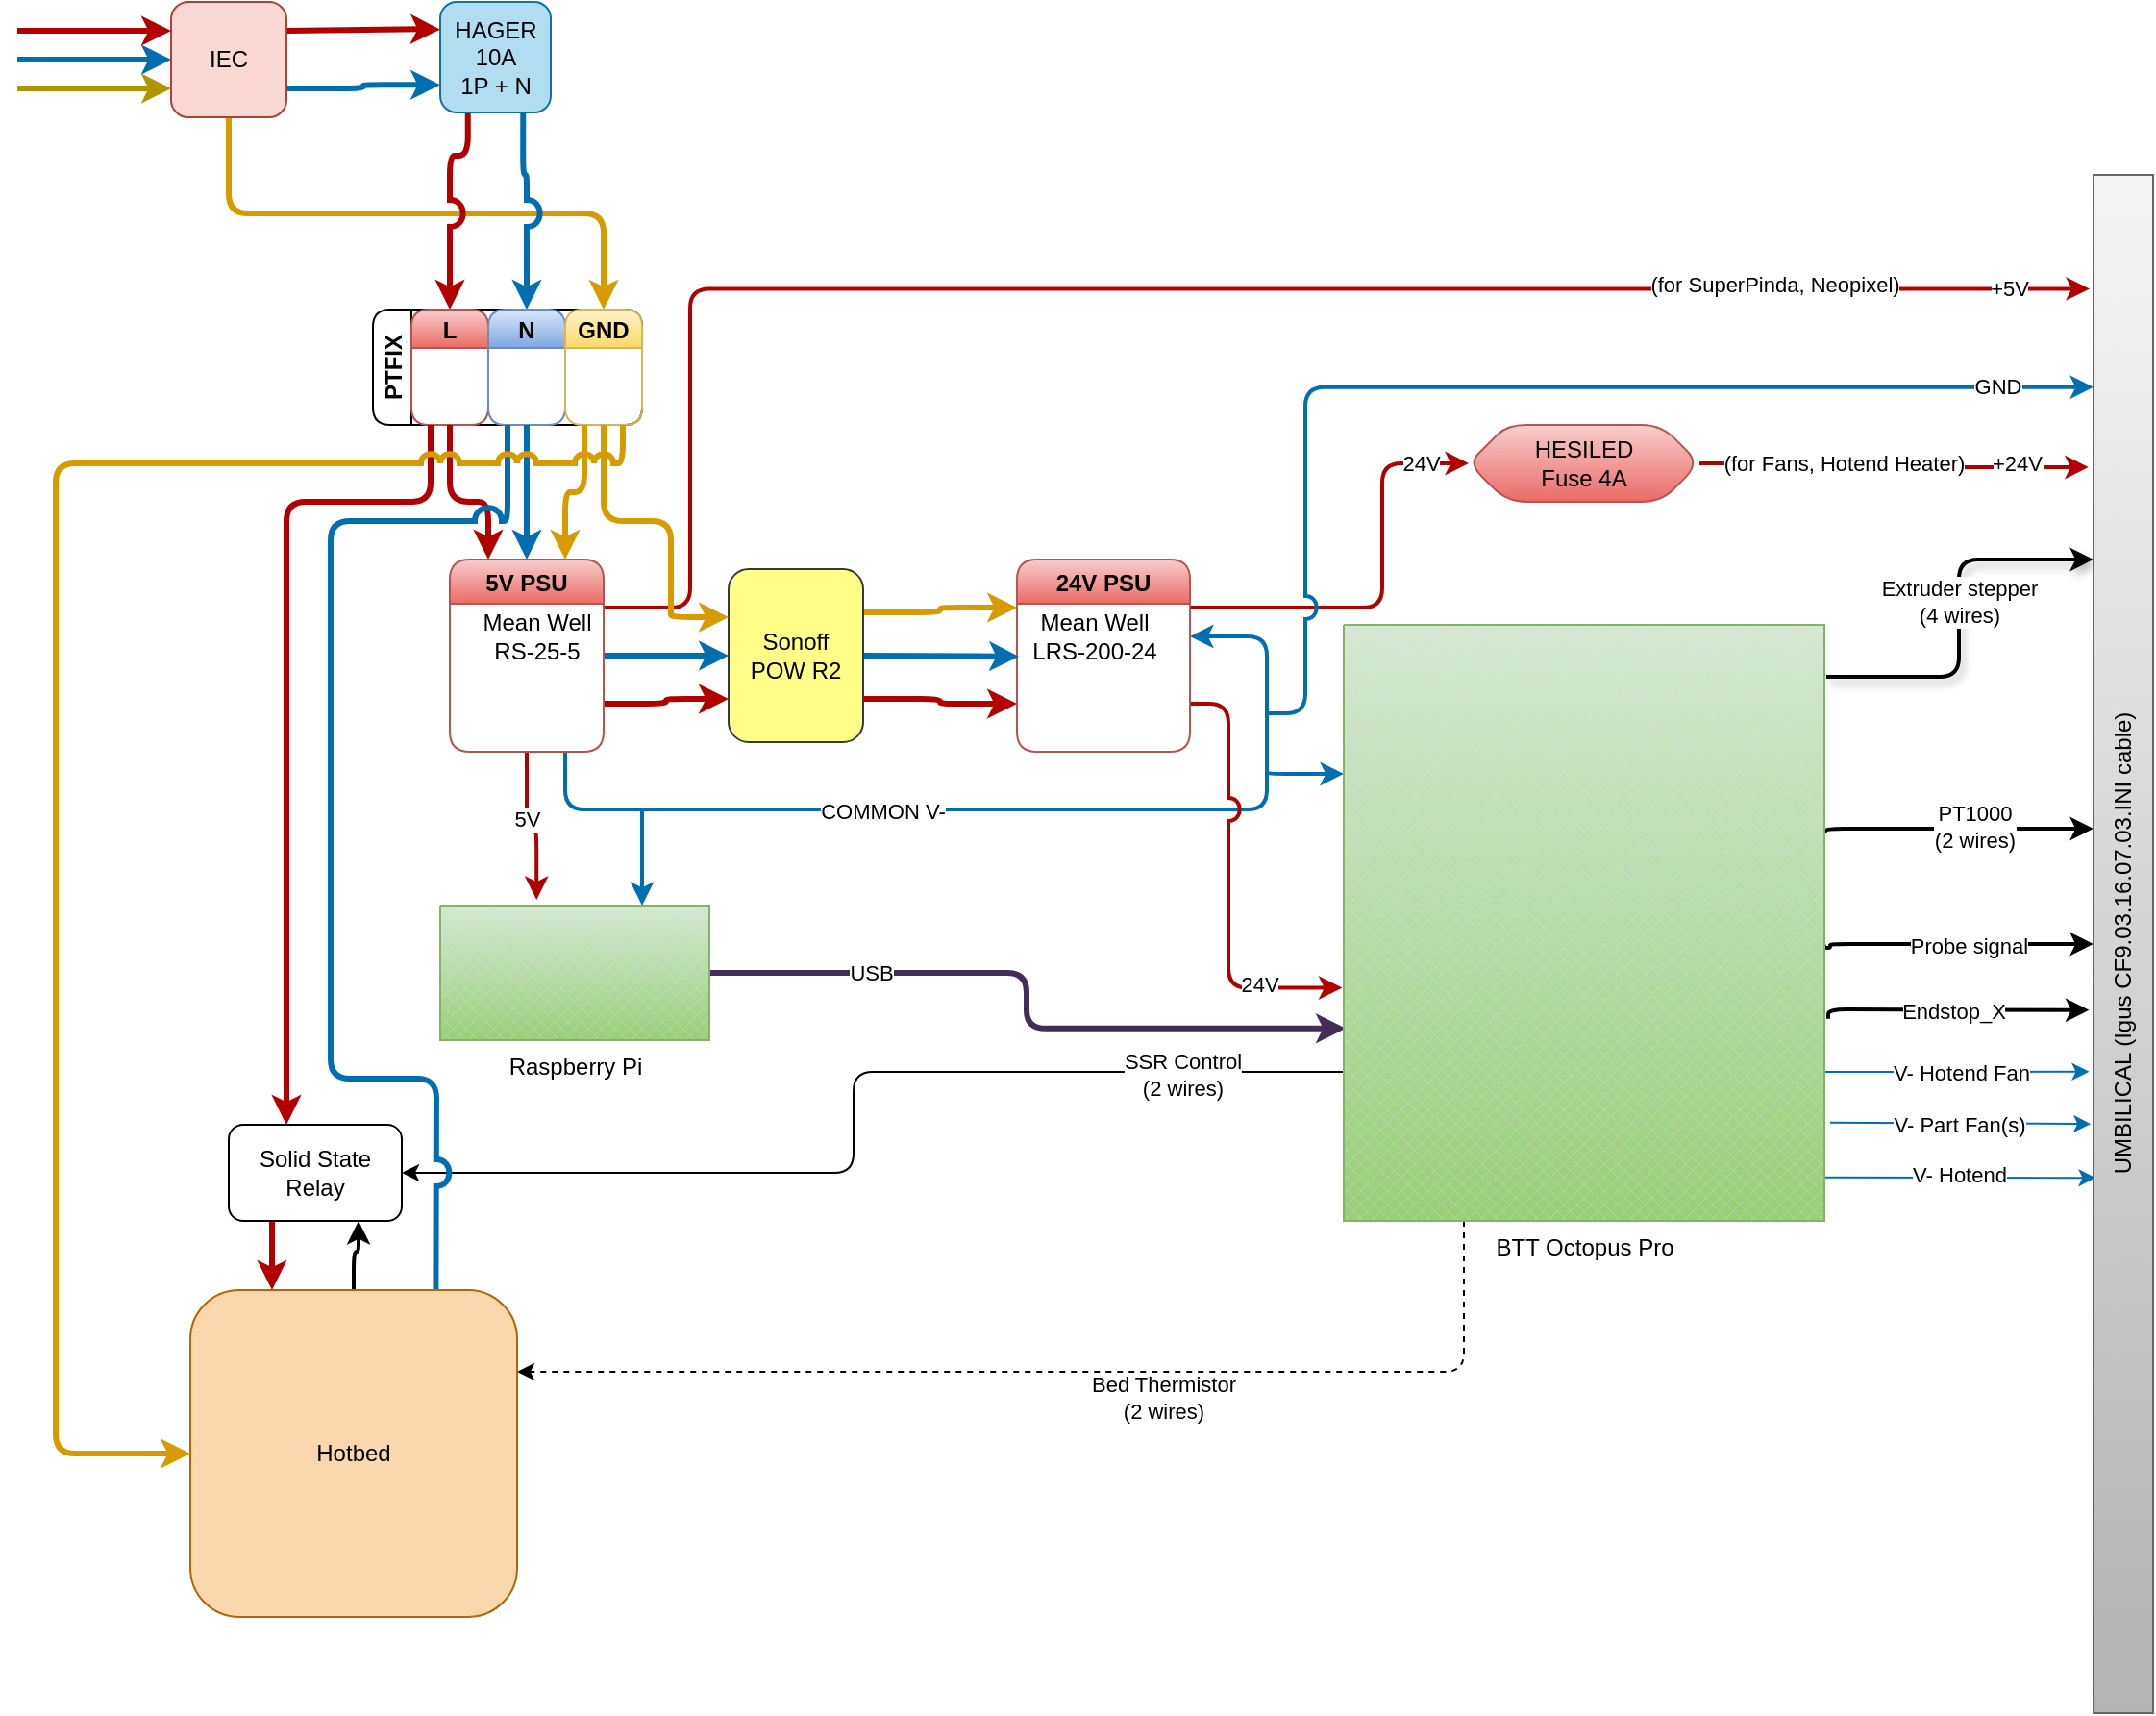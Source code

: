 <mxfile version="17.4.0" type="device"><diagram id="QOqqjxcJajb0X-ArDTNi" name="Page-1"><mxGraphModel dx="1718" dy="888" grid="1" gridSize="10" guides="1" tooltips="1" connect="1" arrows="1" fold="1" page="1" pageScale="1" pageWidth="1169" pageHeight="827" math="0" shadow="0"><root><mxCell id="0"/><mxCell id="1" parent="0"/><mxCell id="SFFyEFczcYYvy0pRGhRm-11" style="edgeStyle=orthogonalEdgeStyle;curved=0;rounded=1;sketch=0;jumpStyle=arc;jumpSize=10;orthogonalLoop=1;jettySize=auto;html=1;exitX=1;exitY=0.25;exitDx=0;exitDy=0;strokeWidth=3;fillColor=#e51400;strokeColor=#B20000;entryX=0;entryY=0.25;entryDx=0;entryDy=0;" parent="1" source="SFFyEFczcYYvy0pRGhRm-1" target="SFFyEFczcYYvy0pRGhRm-10" edge="1"><mxGeometry relative="1" as="geometry"><mxPoint x="220" y="100" as="targetPoint"/><Array as="points"><mxPoint x="200" y="105"/><mxPoint x="200" y="104"/><mxPoint x="220" y="104"/></Array></mxGeometry></mxCell><mxCell id="SFFyEFczcYYvy0pRGhRm-12" style="edgeStyle=orthogonalEdgeStyle;curved=0;rounded=1;sketch=0;jumpStyle=arc;jumpSize=10;orthogonalLoop=1;jettySize=auto;html=1;exitX=1;exitY=0.75;exitDx=0;exitDy=0;strokeWidth=3;fillColor=#1ba1e2;strokeColor=#006EAF;entryX=0;entryY=0.75;entryDx=0;entryDy=0;" parent="1" source="SFFyEFczcYYvy0pRGhRm-1" target="SFFyEFczcYYvy0pRGhRm-10" edge="1"><mxGeometry relative="1" as="geometry"><mxPoint x="210" y="160" as="targetPoint"/><Array as="points"><mxPoint x="200" y="135"/><mxPoint x="200" y="133"/></Array></mxGeometry></mxCell><mxCell id="SFFyEFczcYYvy0pRGhRm-17" style="edgeStyle=orthogonalEdgeStyle;curved=0;rounded=1;sketch=0;jumpStyle=arc;jumpSize=10;orthogonalLoop=1;jettySize=auto;html=1;exitX=0.5;exitY=1;exitDx=0;exitDy=0;entryX=0.5;entryY=0;entryDx=0;entryDy=0;strokeWidth=3;fillColor=#ffe6cc;strokeColor=#d79b00;" parent="1" source="SFFyEFczcYYvy0pRGhRm-1" target="SFFyEFczcYYvy0pRGhRm-16" edge="1"><mxGeometry relative="1" as="geometry"/></mxCell><mxCell id="SFFyEFczcYYvy0pRGhRm-1" value="IEC" style="whiteSpace=wrap;html=1;aspect=fixed;rounded=1;sketch=0;fillColor=#fad9d5;strokeColor=#ae4132;" parent="1" vertex="1"><mxGeometry x="100" y="90" width="60" height="60" as="geometry"/></mxCell><mxCell id="SFFyEFczcYYvy0pRGhRm-4" value="" style="endArrow=classic;html=1;rounded=1;sketch=0;curved=0;jumpStyle=arc;jumpSize=10;entryX=0;entryY=0.25;entryDx=0;entryDy=0;fillColor=#e51400;strokeColor=#B20000;strokeWidth=3;" parent="1" target="SFFyEFczcYYvy0pRGhRm-1" edge="1"><mxGeometry width="50" height="50" relative="1" as="geometry"><mxPoint x="20" y="105" as="sourcePoint"/><mxPoint x="480" y="420" as="targetPoint"/></mxGeometry></mxCell><mxCell id="SFFyEFczcYYvy0pRGhRm-7" value="" style="endArrow=classic;html=1;rounded=1;sketch=0;curved=0;jumpStyle=arc;jumpSize=10;entryX=0;entryY=0.5;entryDx=0;entryDy=0;fillColor=#1ba1e2;strokeColor=#006EAF;strokeWidth=3;" parent="1" target="SFFyEFczcYYvy0pRGhRm-1" edge="1"><mxGeometry width="50" height="50" relative="1" as="geometry"><mxPoint x="20" y="120" as="sourcePoint"/><mxPoint x="70" y="115" as="targetPoint"/></mxGeometry></mxCell><mxCell id="SFFyEFczcYYvy0pRGhRm-9" value="" style="endArrow=classic;html=1;rounded=1;sketch=0;curved=0;jumpStyle=arc;jumpSize=10;entryX=0;entryY=0.75;entryDx=0;entryDy=0;fillColor=#e3c800;strokeColor=#B09500;strokeWidth=3;" parent="1" target="SFFyEFczcYYvy0pRGhRm-1" edge="1"><mxGeometry width="50" height="50" relative="1" as="geometry"><mxPoint x="20" y="135" as="sourcePoint"/><mxPoint x="80" y="125" as="targetPoint"/></mxGeometry></mxCell><mxCell id="SFFyEFczcYYvy0pRGhRm-18" style="edgeStyle=orthogonalEdgeStyle;curved=0;rounded=1;sketch=0;jumpStyle=arc;jumpSize=10;orthogonalLoop=1;jettySize=auto;html=1;exitX=0.25;exitY=1;exitDx=0;exitDy=0;entryX=0.5;entryY=0;entryDx=0;entryDy=0;strokeWidth=3;fillColor=#e51400;strokeColor=#B20000;" parent="1" source="SFFyEFczcYYvy0pRGhRm-10" target="SFFyEFczcYYvy0pRGhRm-14" edge="1"><mxGeometry relative="1" as="geometry"><Array as="points"><mxPoint x="254" y="170"/><mxPoint x="245" y="170"/></Array></mxGeometry></mxCell><mxCell id="SFFyEFczcYYvy0pRGhRm-19" style="edgeStyle=orthogonalEdgeStyle;curved=0;rounded=1;sketch=0;jumpStyle=arc;jumpSize=10;orthogonalLoop=1;jettySize=auto;html=1;exitX=0.75;exitY=1;exitDx=0;exitDy=0;entryX=0.5;entryY=0;entryDx=0;entryDy=0;strokeWidth=3;fillColor=#1ba1e2;strokeColor=#006EAF;" parent="1" source="SFFyEFczcYYvy0pRGhRm-10" target="SFFyEFczcYYvy0pRGhRm-15" edge="1"><mxGeometry relative="1" as="geometry"><Array as="points"><mxPoint x="283" y="180"/><mxPoint x="285" y="180"/></Array></mxGeometry></mxCell><mxCell id="SFFyEFczcYYvy0pRGhRm-10" value="&lt;div&gt;HAGER&lt;/div&gt;&lt;div&gt;10A&lt;/div&gt;&lt;div&gt;1P + N&lt;br&gt;&lt;/div&gt;" style="whiteSpace=wrap;html=1;aspect=fixed;rounded=1;sketch=0;fillColor=#b1ddf0;strokeColor=#10739e;" parent="1" vertex="1"><mxGeometry x="240" y="90" width="57.5" height="57.5" as="geometry"/></mxCell><mxCell id="SFFyEFczcYYvy0pRGhRm-13" value="PTFIX" style="swimlane;childLayout=stackLayout;resizeParent=1;resizeParentMax=0;startSize=20;horizontal=0;horizontalStack=1;rounded=1;sketch=0;" parent="1" vertex="1"><mxGeometry x="205" y="250" width="140" height="60" as="geometry"/></mxCell><mxCell id="SFFyEFczcYYvy0pRGhRm-14" value="L" style="swimlane;startSize=20;rounded=1;sketch=0;fillColor=#f8cecc;gradientColor=#ea6b66;strokeColor=#b85450;" parent="SFFyEFczcYYvy0pRGhRm-13" vertex="1"><mxGeometry x="20" width="40" height="60" as="geometry"/></mxCell><mxCell id="SFFyEFczcYYvy0pRGhRm-15" value="N" style="swimlane;startSize=20;rounded=1;sketch=0;fillColor=#dae8fc;gradientColor=#7ea6e0;strokeColor=#6c8ebf;" parent="SFFyEFczcYYvy0pRGhRm-13" vertex="1"><mxGeometry x="60" width="40" height="60" as="geometry"/></mxCell><mxCell id="SFFyEFczcYYvy0pRGhRm-16" value="GND" style="swimlane;startSize=20;rounded=1;sketch=0;fillColor=#fff2cc;gradientColor=#ffd966;strokeColor=#d6b656;" parent="SFFyEFczcYYvy0pRGhRm-13" vertex="1"><mxGeometry x="100" width="40" height="60" as="geometry"/></mxCell><mxCell id="SFFyEFczcYYvy0pRGhRm-33" style="edgeStyle=orthogonalEdgeStyle;curved=0;rounded=1;sketch=0;jumpStyle=arc;jumpSize=10;orthogonalLoop=1;jettySize=auto;html=1;exitX=1;exitY=0.5;exitDx=0;exitDy=0;entryX=0;entryY=0.5;entryDx=0;entryDy=0;strokeWidth=3;fillColor=#1ba1e2;strokeColor=#006EAF;" parent="1" source="SFFyEFczcYYvy0pRGhRm-21" target="SFFyEFczcYYvy0pRGhRm-32" edge="1"><mxGeometry relative="1" as="geometry"/></mxCell><mxCell id="SFFyEFczcYYvy0pRGhRm-34" style="edgeStyle=orthogonalEdgeStyle;curved=0;rounded=1;sketch=0;jumpStyle=arc;jumpSize=10;orthogonalLoop=1;jettySize=auto;html=1;exitX=1;exitY=0.75;exitDx=0;exitDy=0;entryX=0;entryY=0.75;entryDx=0;entryDy=0;strokeWidth=3;fillColor=#e51400;strokeColor=#B20000;" parent="1" source="SFFyEFczcYYvy0pRGhRm-21" target="SFFyEFczcYYvy0pRGhRm-32" edge="1"><mxGeometry relative="1" as="geometry"/></mxCell><mxCell id="SFFyEFczcYYvy0pRGhRm-37" style="edgeStyle=orthogonalEdgeStyle;curved=0;rounded=1;sketch=0;jumpStyle=arc;jumpSize=10;orthogonalLoop=1;jettySize=auto;html=1;exitX=0.5;exitY=1;exitDx=0;exitDy=0;entryX=0.358;entryY=-0.043;entryDx=0;entryDy=0;entryPerimeter=0;strokeWidth=2;fillColor=#e51400;strokeColor=#B20000;" parent="1" source="SFFyEFczcYYvy0pRGhRm-21" target="SFFyEFczcYYvy0pRGhRm-25" edge="1"><mxGeometry relative="1" as="geometry"><mxPoint x="266.25" y="480.0" as="sourcePoint"/><mxPoint x="283.75" y="530" as="targetPoint"/></mxGeometry></mxCell><mxCell id="SFFyEFczcYYvy0pRGhRm-61" value="5V" style="edgeLabel;html=1;align=center;verticalAlign=middle;resizable=0;points=[];" parent="SFFyEFczcYYvy0pRGhRm-37" vertex="1" connectable="0"><mxGeometry x="0.154" y="-3" relative="1" as="geometry"><mxPoint x="-2" y="-8" as="offset"/></mxGeometry></mxCell><mxCell id="SFFyEFczcYYvy0pRGhRm-38" style="edgeStyle=orthogonalEdgeStyle;curved=0;rounded=1;sketch=0;jumpStyle=arc;jumpSize=10;orthogonalLoop=1;jettySize=auto;html=1;entryX=0.75;entryY=0;entryDx=0;entryDy=0;entryPerimeter=0;strokeWidth=2;fillColor=#1ba1e2;strokeColor=#006EAF;" parent="1" target="SFFyEFczcYYvy0pRGhRm-25" edge="1"><mxGeometry relative="1" as="geometry"><mxPoint x="345" y="510" as="sourcePoint"/><Array as="points"><mxPoint x="345" y="510"/></Array></mxGeometry></mxCell><mxCell id="SFFyEFczcYYvy0pRGhRm-62" style="edgeStyle=orthogonalEdgeStyle;curved=0;rounded=1;sketch=0;jumpStyle=arc;jumpSize=10;orthogonalLoop=1;jettySize=auto;html=1;exitX=1;exitY=0.25;exitDx=0;exitDy=0;strokeWidth=2;fillColor=#e51400;strokeColor=#B20000;entryX=-0.065;entryY=0.074;entryDx=0;entryDy=0;entryPerimeter=0;" parent="1" source="SFFyEFczcYYvy0pRGhRm-21" target="SFFyEFczcYYvy0pRGhRm-69" edge="1"><mxGeometry relative="1" as="geometry"><mxPoint x="1090" y="240" as="targetPoint"/><Array as="points"><mxPoint x="370" y="405"/><mxPoint x="370" y="239"/></Array></mxGeometry></mxCell><mxCell id="SFFyEFczcYYvy0pRGhRm-65" value="+5V" style="edgeLabel;html=1;align=center;verticalAlign=middle;resizable=0;points=[];" parent="SFFyEFczcYYvy0pRGhRm-62" vertex="1" connectable="0"><mxGeometry x="0.858" y="-1" relative="1" as="geometry"><mxPoint x="25" y="-1" as="offset"/></mxGeometry></mxCell><mxCell id="fb7917xTDGyU8bJ730uv-1" value="(for SuperPinda, Neopixel)" style="edgeLabel;html=1;align=center;verticalAlign=middle;resizable=0;points=[];" parent="SFFyEFczcYYvy0pRGhRm-62" vertex="1" connectable="0"><mxGeometry x="0.764" y="2" relative="1" as="geometry"><mxPoint x="-53" as="offset"/></mxGeometry></mxCell><mxCell id="GxqQu32guSxqrLnQr-hA-3" style="edgeStyle=orthogonalEdgeStyle;rounded=1;jumpStyle=arc;orthogonalLoop=1;jettySize=auto;html=1;exitX=0.75;exitY=1;exitDx=0;exitDy=0;shadow=0;strokeWidth=2;fillColor=#1ba1e2;strokeColor=#006EAF;" parent="1" source="SFFyEFczcYYvy0pRGhRm-21" edge="1"><mxGeometry relative="1" as="geometry"><mxPoint x="630" y="420" as="targetPoint"/><Array as="points"><mxPoint x="305" y="510"/><mxPoint x="670" y="510"/><mxPoint x="670" y="420"/></Array></mxGeometry></mxCell><mxCell id="GxqQu32guSxqrLnQr-hA-4" value="COMMON V-" style="edgeLabel;html=1;align=center;verticalAlign=middle;resizable=0;points=[];" parent="GxqQu32guSxqrLnQr-hA-3" vertex="1" connectable="0"><mxGeometry x="-0.258" y="-1" relative="1" as="geometry"><mxPoint as="offset"/></mxGeometry></mxCell><mxCell id="SFFyEFczcYYvy0pRGhRm-21" value="5V PSU" style="swimlane;rounded=1;sketch=0;fillColor=#f8cecc;gradientColor=#ea6b66;strokeColor=#b85450;" parent="1" vertex="1"><mxGeometry x="245" y="380" width="80" height="100" as="geometry"/></mxCell><mxCell id="SFFyEFczcYYvy0pRGhRm-48" style="edgeStyle=orthogonalEdgeStyle;curved=0;rounded=1;sketch=0;jumpStyle=arc;jumpSize=10;orthogonalLoop=1;jettySize=auto;html=1;entryX=0;entryY=0.25;entryDx=0;entryDy=0;entryPerimeter=0;strokeWidth=2;fillColor=#1ba1e2;strokeColor=#006EAF;" parent="1" target="SFFyEFczcYYvy0pRGhRm-26" edge="1"><mxGeometry relative="1" as="geometry"><mxPoint x="670" y="490" as="sourcePoint"/><Array as="points"><mxPoint x="670" y="492"/></Array></mxGeometry></mxCell><mxCell id="SFFyEFczcYYvy0pRGhRm-49" style="edgeStyle=orthogonalEdgeStyle;curved=0;rounded=1;sketch=0;jumpStyle=arc;jumpSize=10;orthogonalLoop=1;jettySize=auto;html=1;exitX=1;exitY=0.75;exitDx=0;exitDy=0;entryX=-0.003;entryY=0.609;entryDx=0;entryDy=0;entryPerimeter=0;strokeWidth=2;fillColor=#e51400;strokeColor=#B20000;" parent="1" source="SFFyEFczcYYvy0pRGhRm-22" target="SFFyEFczcYYvy0pRGhRm-26" edge="1"><mxGeometry relative="1" as="geometry"><Array as="points"><mxPoint x="650" y="455"/><mxPoint x="650" y="603"/></Array></mxGeometry></mxCell><mxCell id="SFFyEFczcYYvy0pRGhRm-60" value="24V" style="edgeLabel;html=1;align=center;verticalAlign=middle;resizable=0;points=[];" parent="SFFyEFczcYYvy0pRGhRm-49" vertex="1" connectable="0"><mxGeometry x="0.616" y="2" relative="1" as="geometry"><mxPoint as="offset"/></mxGeometry></mxCell><mxCell id="SFFyEFczcYYvy0pRGhRm-58" style="edgeStyle=orthogonalEdgeStyle;curved=0;rounded=1;sketch=0;jumpStyle=arc;jumpSize=10;orthogonalLoop=1;jettySize=auto;html=1;exitX=1;exitY=0.25;exitDx=0;exitDy=0;strokeWidth=2;fillColor=#e51400;strokeColor=#B20000;entryX=0;entryY=0.5;entryDx=0;entryDy=0;" parent="1" source="SFFyEFczcYYvy0pRGhRm-22" target="SFFyEFczcYYvy0pRGhRm-57" edge="1"><mxGeometry relative="1" as="geometry"><mxPoint x="770" y="330" as="targetPoint"/><Array as="points"><mxPoint x="730" y="405"/><mxPoint x="730" y="330"/></Array></mxGeometry></mxCell><mxCell id="SFFyEFczcYYvy0pRGhRm-59" value="24V" style="edgeLabel;html=1;align=center;verticalAlign=middle;resizable=0;points=[];" parent="SFFyEFczcYYvy0pRGhRm-58" vertex="1" connectable="0"><mxGeometry x="0.525" y="1" relative="1" as="geometry"><mxPoint x="21" y="-7" as="offset"/></mxGeometry></mxCell><mxCell id="SFFyEFczcYYvy0pRGhRm-22" value="24V PSU" style="swimlane;rounded=1;sketch=0;fillColor=#f8cecc;gradientColor=#ea6b66;strokeColor=#b85450;" parent="1" vertex="1"><mxGeometry x="540" y="380" width="90" height="100" as="geometry"/></mxCell><mxCell id="SFFyEFczcYYvy0pRGhRm-24" value="&lt;div&gt;Mean Well&lt;/div&gt;&lt;div&gt;LRS-200-24&lt;br&gt;&lt;/div&gt;" style="text;html=1;align=center;verticalAlign=middle;resizable=0;points=[];autosize=1;strokeColor=none;fillColor=none;" parent="SFFyEFczcYYvy0pRGhRm-22" vertex="1"><mxGeometry y="25" width="80" height="30" as="geometry"/></mxCell><mxCell id="SFFyEFczcYYvy0pRGhRm-23" value="&lt;div&gt;Mean Well&lt;/div&gt;&lt;div&gt;RS-25-5&lt;br&gt;&lt;/div&gt;" style="text;html=1;align=center;verticalAlign=middle;resizable=0;points=[];autosize=1;strokeColor=none;fillColor=none;" parent="1" vertex="1"><mxGeometry x="255" y="405" width="70" height="30" as="geometry"/></mxCell><mxCell id="SFFyEFczcYYvy0pRGhRm-85" style="edgeStyle=orthogonalEdgeStyle;curved=0;rounded=1;sketch=0;jumpStyle=arc;jumpSize=10;orthogonalLoop=1;jettySize=auto;html=1;exitX=1;exitY=0.5;exitDx=0;exitDy=0;exitPerimeter=0;entryX=0.004;entryY=0.677;entryDx=0;entryDy=0;entryPerimeter=0;strokeWidth=3;fillColor=#76608a;strokeColor=#432D57;" parent="1" source="SFFyEFczcYYvy0pRGhRm-25" target="SFFyEFczcYYvy0pRGhRm-26" edge="1"><mxGeometry relative="1" as="geometry"/></mxCell><mxCell id="SFFyEFczcYYvy0pRGhRm-86" value="USB" style="edgeLabel;html=1;align=center;verticalAlign=middle;resizable=0;points=[];" parent="SFFyEFczcYYvy0pRGhRm-85" vertex="1" connectable="0"><mxGeometry x="-0.536" relative="1" as="geometry"><mxPoint as="offset"/></mxGeometry></mxCell><mxCell id="SFFyEFczcYYvy0pRGhRm-25" value="Raspberry Pi" style="verticalLabelPosition=bottom;verticalAlign=top;html=1;shape=mxgraph.basic.patternFillRect;fillStyle=diagGrid;step=5;fillStrokeWidth=0.2;fillStrokeColor=#dddddd;rounded=1;sketch=0;fillColor=#d5e8d4;gradientColor=#97d077;strokeColor=#82b366;" parent="1" vertex="1"><mxGeometry x="240" y="560" width="140" height="70" as="geometry"/></mxCell><mxCell id="SFFyEFczcYYvy0pRGhRm-45" style="edgeStyle=orthogonalEdgeStyle;curved=0;rounded=1;sketch=0;jumpStyle=arc;jumpSize=10;orthogonalLoop=1;jettySize=auto;html=1;exitX=0;exitY=0.75;exitDx=0;exitDy=0;exitPerimeter=0;entryX=1;entryY=0.5;entryDx=0;entryDy=0;strokeWidth=1;" parent="1" source="SFFyEFczcYYvy0pRGhRm-26" target="SFFyEFczcYYvy0pRGhRm-28" edge="1"><mxGeometry relative="1" as="geometry"><Array as="points"><mxPoint x="455" y="647"/><mxPoint x="455" y="699"/></Array></mxGeometry></mxCell><mxCell id="SFFyEFczcYYvy0pRGhRm-74" value="&lt;div&gt;SSR Control&lt;/div&gt;&lt;div&gt;(2 wires)&lt;br&gt;&lt;/div&gt;" style="edgeLabel;html=1;align=center;verticalAlign=middle;resizable=0;points=[];" parent="SFFyEFczcYYvy0pRGhRm-45" vertex="1" connectable="0"><mxGeometry x="-0.691" y="1" relative="1" as="geometry"><mxPoint as="offset"/></mxGeometry></mxCell><mxCell id="SFFyEFczcYYvy0pRGhRm-53" style="edgeStyle=orthogonalEdgeStyle;curved=0;rounded=1;sketch=0;jumpStyle=arc;jumpSize=10;orthogonalLoop=1;jettySize=auto;html=1;exitX=0.25;exitY=1;exitDx=0;exitDy=0;exitPerimeter=0;entryX=1;entryY=0.25;entryDx=0;entryDy=0;strokeWidth=1;dashed=1;" parent="1" source="SFFyEFczcYYvy0pRGhRm-26" target="SFFyEFczcYYvy0pRGhRm-42" edge="1"><mxGeometry relative="1" as="geometry"/></mxCell><mxCell id="SFFyEFczcYYvy0pRGhRm-54" value="&lt;div&gt;Bed Thermistor&lt;/div&gt;&lt;div&gt;(2 wires)&lt;br&gt;&lt;/div&gt;" style="edgeLabel;html=1;align=center;verticalAlign=middle;resizable=0;points=[];" parent="SFFyEFczcYYvy0pRGhRm-53" vertex="1" connectable="0"><mxGeometry x="-0.177" y="1" relative="1" as="geometry"><mxPoint y="12" as="offset"/></mxGeometry></mxCell><mxCell id="SFFyEFczcYYvy0pRGhRm-70" style="edgeStyle=orthogonalEdgeStyle;curved=0;rounded=1;sketch=0;jumpStyle=arc;jumpSize=10;orthogonalLoop=1;jettySize=auto;html=1;exitX=1.004;exitY=0.087;exitDx=0;exitDy=0;exitPerimeter=0;entryX=0;entryY=0.25;entryDx=0;entryDy=0;strokeWidth=2;shadow=1;" parent="1" source="SFFyEFczcYYvy0pRGhRm-26" target="SFFyEFczcYYvy0pRGhRm-69" edge="1"><mxGeometry relative="1" as="geometry"/></mxCell><mxCell id="SFFyEFczcYYvy0pRGhRm-71" value="Extruder stepper&lt;br&gt;(4 wires)" style="edgeLabel;html=1;align=center;verticalAlign=middle;resizable=0;points=[];" parent="SFFyEFczcYYvy0pRGhRm-70" vertex="1" connectable="0"><mxGeometry x="0.078" relative="1" as="geometry"><mxPoint as="offset"/></mxGeometry></mxCell><mxCell id="SFFyEFczcYYvy0pRGhRm-72" style="edgeStyle=orthogonalEdgeStyle;curved=0;rounded=1;sketch=0;jumpStyle=arc;jumpSize=10;orthogonalLoop=1;jettySize=auto;html=1;exitX=1.001;exitY=0.35;exitDx=0;exitDy=0;exitPerimeter=0;entryX=0;entryY=0.425;entryDx=0;entryDy=0;entryPerimeter=0;strokeWidth=2;shadow=0;" parent="1" source="SFFyEFczcYYvy0pRGhRm-26" target="SFFyEFczcYYvy0pRGhRm-69" edge="1"><mxGeometry relative="1" as="geometry"><Array as="points"><mxPoint x="960" y="520"/></Array></mxGeometry></mxCell><mxCell id="SFFyEFczcYYvy0pRGhRm-73" value="&lt;div&gt;PT1000&lt;/div&gt;&lt;div&gt;(2 wires)&lt;br&gt;&lt;/div&gt;" style="edgeLabel;html=1;align=center;verticalAlign=middle;resizable=0;points=[];" parent="SFFyEFczcYYvy0pRGhRm-72" vertex="1" connectable="0"><mxGeometry x="0.117" y="1" relative="1" as="geometry"><mxPoint as="offset"/></mxGeometry></mxCell><mxCell id="SFFyEFczcYYvy0pRGhRm-75" style="edgeStyle=orthogonalEdgeStyle;curved=0;rounded=1;sketch=0;jumpStyle=arc;jumpSize=10;orthogonalLoop=1;jettySize=auto;html=1;exitX=0.998;exitY=0.526;exitDx=0;exitDy=0;exitPerimeter=0;entryX=0;entryY=0.5;entryDx=0;entryDy=0;strokeWidth=2;" parent="1" source="SFFyEFczcYYvy0pRGhRm-26" target="SFFyEFczcYYvy0pRGhRm-69" edge="1"><mxGeometry relative="1" as="geometry"><Array as="points"><mxPoint x="959" y="582"/><mxPoint x="963" y="582"/><mxPoint x="963" y="580"/></Array></mxGeometry></mxCell><mxCell id="SFFyEFczcYYvy0pRGhRm-76" value="Probe signal" style="edgeLabel;html=1;align=center;verticalAlign=middle;resizable=0;points=[];" parent="SFFyEFczcYYvy0pRGhRm-75" vertex="1" connectable="0"><mxGeometry x="0.113" y="-1" relative="1" as="geometry"><mxPoint as="offset"/></mxGeometry></mxCell><mxCell id="SFFyEFczcYYvy0pRGhRm-77" style="edgeStyle=orthogonalEdgeStyle;curved=0;rounded=1;sketch=0;jumpStyle=arc;jumpSize=10;orthogonalLoop=1;jettySize=auto;html=1;exitX=1.008;exitY=0.661;exitDx=0;exitDy=0;exitPerimeter=0;entryX=-0.073;entryY=0.543;entryDx=0;entryDy=0;entryPerimeter=0;strokeWidth=2;" parent="1" source="SFFyEFczcYYvy0pRGhRm-26" target="SFFyEFczcYYvy0pRGhRm-69" edge="1"><mxGeometry relative="1" as="geometry"><Array as="points"><mxPoint x="962" y="614"/><mxPoint x="970" y="614"/></Array></mxGeometry></mxCell><mxCell id="SFFyEFczcYYvy0pRGhRm-78" value="Endstop_X" style="edgeLabel;html=1;align=center;verticalAlign=middle;resizable=0;points=[];" parent="SFFyEFczcYYvy0pRGhRm-77" vertex="1" connectable="0"><mxGeometry x="0.337" y="3" relative="1" as="geometry"><mxPoint x="-24" y="3" as="offset"/></mxGeometry></mxCell><mxCell id="SFFyEFczcYYvy0pRGhRm-79" style="edgeStyle=orthogonalEdgeStyle;curved=0;rounded=1;sketch=0;jumpStyle=arc;jumpSize=10;orthogonalLoop=1;jettySize=auto;html=1;exitX=1;exitY=0.75;exitDx=0;exitDy=0;exitPerimeter=0;entryX=-0.073;entryY=0.583;entryDx=0;entryDy=0;entryPerimeter=0;strokeWidth=1;fillColor=#1ba1e2;strokeColor=#006EAF;" parent="1" source="SFFyEFczcYYvy0pRGhRm-26" target="SFFyEFczcYYvy0pRGhRm-69" edge="1"><mxGeometry relative="1" as="geometry"/></mxCell><mxCell id="SFFyEFczcYYvy0pRGhRm-82" value="V- Hotend Fan" style="edgeLabel;html=1;align=center;verticalAlign=middle;resizable=0;points=[];" parent="SFFyEFczcYYvy0pRGhRm-79" vertex="1" connectable="0"><mxGeometry x="0.373" relative="1" as="geometry"><mxPoint x="-24" as="offset"/></mxGeometry></mxCell><mxCell id="SFFyEFczcYYvy0pRGhRm-80" style="edgeStyle=orthogonalEdgeStyle;curved=0;rounded=1;sketch=0;jumpStyle=arc;jumpSize=10;orthogonalLoop=1;jettySize=auto;html=1;exitX=1.012;exitY=0.835;exitDx=0;exitDy=0;exitPerimeter=0;entryX=-0.045;entryY=0.617;entryDx=0;entryDy=0;entryPerimeter=0;strokeWidth=1;fillColor=#1ba1e2;strokeColor=#006EAF;shadow=0;" parent="1" source="SFFyEFczcYYvy0pRGhRm-26" target="SFFyEFczcYYvy0pRGhRm-69" edge="1"><mxGeometry relative="1" as="geometry"/></mxCell><mxCell id="SFFyEFczcYYvy0pRGhRm-83" value="V- Part Fan(s)" style="edgeLabel;html=1;align=center;verticalAlign=middle;resizable=0;points=[];" parent="SFFyEFczcYYvy0pRGhRm-80" vertex="1" connectable="0"><mxGeometry x="0.311" relative="1" as="geometry"><mxPoint x="-22" as="offset"/></mxGeometry></mxCell><mxCell id="SFFyEFczcYYvy0pRGhRm-81" style="edgeStyle=orthogonalEdgeStyle;curved=0;rounded=1;sketch=0;jumpStyle=arc;jumpSize=10;orthogonalLoop=1;jettySize=auto;html=1;exitX=1.001;exitY=0.927;exitDx=0;exitDy=0;exitPerimeter=0;entryX=0.039;entryY=0.652;entryDx=0;entryDy=0;entryPerimeter=0;strokeWidth=1;fillColor=#1ba1e2;strokeColor=#006EAF;" parent="1" source="SFFyEFczcYYvy0pRGhRm-26" target="SFFyEFczcYYvy0pRGhRm-69" edge="1"><mxGeometry relative="1" as="geometry"/></mxCell><mxCell id="SFFyEFczcYYvy0pRGhRm-84" value="V- Hotend" style="edgeLabel;html=1;align=center;verticalAlign=middle;resizable=0;points=[];" parent="SFFyEFczcYYvy0pRGhRm-81" vertex="1" connectable="0"><mxGeometry x="0.238" y="-2" relative="1" as="geometry"><mxPoint x="-18" y="-4" as="offset"/></mxGeometry></mxCell><mxCell id="SFFyEFczcYYvy0pRGhRm-26" value="BTT Octopus Pro" style="verticalLabelPosition=bottom;verticalAlign=top;html=1;shape=mxgraph.basic.patternFillRect;fillStyle=diagGrid;step=5;fillStrokeWidth=0.2;fillStrokeColor=#dddddd;rounded=1;sketch=0;fillColor=#d5e8d4;gradientColor=#97d077;strokeColor=#82b366;" parent="1" vertex="1"><mxGeometry x="710" y="414" width="250" height="310" as="geometry"/></mxCell><mxCell id="SFFyEFczcYYvy0pRGhRm-43" style="edgeStyle=orthogonalEdgeStyle;curved=0;rounded=1;sketch=0;jumpStyle=arc;jumpSize=10;orthogonalLoop=1;jettySize=auto;html=1;exitX=0.25;exitY=1;exitDx=0;exitDy=0;entryX=0.25;entryY=0;entryDx=0;entryDy=0;strokeWidth=3;fillColor=#e51400;strokeColor=#B20000;" parent="1" source="SFFyEFczcYYvy0pRGhRm-28" target="SFFyEFczcYYvy0pRGhRm-42" edge="1"><mxGeometry relative="1" as="geometry"/></mxCell><mxCell id="SFFyEFczcYYvy0pRGhRm-29" style="edgeStyle=orthogonalEdgeStyle;curved=0;rounded=1;sketch=0;jumpStyle=arc;jumpSize=10;orthogonalLoop=1;jettySize=auto;html=1;exitX=0.25;exitY=1;exitDx=0;exitDy=0;entryX=0.75;entryY=0;entryDx=0;entryDy=0;strokeWidth=3;fillColor=#ffe6cc;strokeColor=#d79b00;" parent="1" source="SFFyEFczcYYvy0pRGhRm-16" target="SFFyEFczcYYvy0pRGhRm-21" edge="1"><mxGeometry relative="1" as="geometry"/></mxCell><mxCell id="SFFyEFczcYYvy0pRGhRm-30" style="edgeStyle=orthogonalEdgeStyle;curved=0;rounded=1;sketch=0;jumpStyle=arc;jumpSize=10;orthogonalLoop=1;jettySize=auto;html=1;exitX=0.5;exitY=1;exitDx=0;exitDy=0;entryX=0.5;entryY=0;entryDx=0;entryDy=0;strokeWidth=3;fillColor=#1ba1e2;strokeColor=#006EAF;" parent="1" source="SFFyEFczcYYvy0pRGhRm-15" target="SFFyEFczcYYvy0pRGhRm-21" edge="1"><mxGeometry relative="1" as="geometry"/></mxCell><mxCell id="SFFyEFczcYYvy0pRGhRm-31" style="edgeStyle=orthogonalEdgeStyle;curved=0;rounded=1;sketch=0;jumpStyle=arc;jumpSize=10;orthogonalLoop=1;jettySize=auto;html=1;exitX=0.5;exitY=1;exitDx=0;exitDy=0;entryX=0.25;entryY=0;entryDx=0;entryDy=0;strokeWidth=3;fillColor=#e51400;strokeColor=#B20000;" parent="1" source="SFFyEFczcYYvy0pRGhRm-14" target="SFFyEFczcYYvy0pRGhRm-21" edge="1"><mxGeometry relative="1" as="geometry"><Array as="points"><mxPoint x="245" y="350"/><mxPoint x="265" y="350"/></Array></mxGeometry></mxCell><mxCell id="SFFyEFczcYYvy0pRGhRm-35" style="edgeStyle=orthogonalEdgeStyle;curved=0;rounded=1;sketch=0;jumpStyle=arc;jumpSize=10;orthogonalLoop=1;jettySize=auto;html=1;exitX=1;exitY=0.5;exitDx=0;exitDy=0;strokeWidth=3;fillColor=#1ba1e2;strokeColor=#006EAF;entryX=0.013;entryY=0.848;entryDx=0;entryDy=0;entryPerimeter=0;" parent="1" source="SFFyEFczcYYvy0pRGhRm-32" target="SFFyEFczcYYvy0pRGhRm-24" edge="1"><mxGeometry relative="1" as="geometry"/></mxCell><mxCell id="SFFyEFczcYYvy0pRGhRm-36" style="edgeStyle=orthogonalEdgeStyle;curved=0;rounded=1;sketch=0;jumpStyle=arc;jumpSize=10;orthogonalLoop=1;jettySize=auto;html=1;exitX=1;exitY=0.75;exitDx=0;exitDy=0;entryX=0;entryY=0.75;entryDx=0;entryDy=0;strokeWidth=3;fillColor=#e51400;strokeColor=#B20000;" parent="1" source="SFFyEFczcYYvy0pRGhRm-32" target="SFFyEFczcYYvy0pRGhRm-22" edge="1"><mxGeometry relative="1" as="geometry"/></mxCell><mxCell id="SFFyEFczcYYvy0pRGhRm-52" style="edgeStyle=orthogonalEdgeStyle;curved=0;rounded=1;sketch=0;jumpStyle=arc;jumpSize=10;orthogonalLoop=1;jettySize=auto;html=1;exitX=1;exitY=0.25;exitDx=0;exitDy=0;entryX=0;entryY=0.25;entryDx=0;entryDy=0;strokeWidth=3;fillColor=#ffe6cc;strokeColor=#d79b00;" parent="1" source="SFFyEFczcYYvy0pRGhRm-32" target="SFFyEFczcYYvy0pRGhRm-22" edge="1"><mxGeometry relative="1" as="geometry"/></mxCell><mxCell id="SFFyEFczcYYvy0pRGhRm-32" value="&lt;div&gt;Sonoff&lt;/div&gt;&lt;div&gt;POW R2&lt;br&gt;&lt;/div&gt;" style="rounded=1;whiteSpace=wrap;html=1;sketch=0;fillColor=#ffff88;strokeColor=#36393d;" parent="1" vertex="1"><mxGeometry x="390" y="385" width="70" height="90" as="geometry"/></mxCell><mxCell id="SFFyEFczcYYvy0pRGhRm-39" style="edgeStyle=orthogonalEdgeStyle;curved=0;rounded=1;sketch=0;jumpStyle=arc;jumpSize=10;orthogonalLoop=1;jettySize=auto;html=1;exitX=0.25;exitY=1;exitDx=0;exitDy=0;strokeWidth=3;fillColor=#e51400;strokeColor=#B20000;" parent="1" source="SFFyEFczcYYvy0pRGhRm-14" target="SFFyEFczcYYvy0pRGhRm-28" edge="1"><mxGeometry relative="1" as="geometry"><Array as="points"><mxPoint x="235" y="350"/><mxPoint x="160" y="350"/></Array><mxPoint x="170" y="630" as="targetPoint"/></mxGeometry></mxCell><mxCell id="SFFyEFczcYYvy0pRGhRm-44" style="edgeStyle=orthogonalEdgeStyle;curved=0;rounded=1;sketch=0;jumpStyle=arc;jumpSize=10;orthogonalLoop=1;jettySize=auto;html=1;exitX=0.25;exitY=1;exitDx=0;exitDy=0;strokeWidth=3;fillColor=#1ba1e2;strokeColor=#006EAF;entryX=0.75;entryY=0;entryDx=0;entryDy=0;" parent="1" source="SFFyEFczcYYvy0pRGhRm-15" target="SFFyEFczcYYvy0pRGhRm-42" edge="1"><mxGeometry relative="1" as="geometry"><Array as="points"><mxPoint x="275" y="360"/><mxPoint x="183" y="360"/><mxPoint x="183" y="650"/><mxPoint x="238" y="650"/><mxPoint x="238" y="830"/></Array><mxPoint x="260" y="800" as="targetPoint"/></mxGeometry></mxCell><mxCell id="GxqQu32guSxqrLnQr-hA-5" value="" style="edgeStyle=orthogonalEdgeStyle;rounded=1;jumpStyle=arc;orthogonalLoop=1;jettySize=auto;html=1;shadow=0;strokeWidth=2;entryX=0.75;entryY=1;entryDx=0;entryDy=0;" parent="1" source="SFFyEFczcYYvy0pRGhRm-42" target="SFFyEFczcYYvy0pRGhRm-28" edge="1"><mxGeometry relative="1" as="geometry"/></mxCell><mxCell id="SFFyEFczcYYvy0pRGhRm-42" value="Hotbed" style="whiteSpace=wrap;html=1;aspect=fixed;rounded=1;sketch=0;fillColor=#fad7ac;strokeColor=#b46504;" parent="1" vertex="1"><mxGeometry x="110" y="760" width="170" height="170" as="geometry"/></mxCell><mxCell id="SFFyEFczcYYvy0pRGhRm-28" value="Solid State Relay" style="rounded=1;whiteSpace=wrap;html=1;sketch=0;" parent="1" vertex="1"><mxGeometry x="130" y="674" width="90" height="50" as="geometry"/></mxCell><mxCell id="SFFyEFczcYYvy0pRGhRm-46" style="edgeStyle=orthogonalEdgeStyle;curved=0;rounded=1;sketch=0;jumpStyle=arc;jumpSize=10;orthogonalLoop=1;jettySize=auto;html=1;exitX=0.5;exitY=1;exitDx=0;exitDy=0;strokeWidth=3;fillColor=#ffe6cc;strokeColor=#d79b00;" parent="1" source="SFFyEFczcYYvy0pRGhRm-16" target="SFFyEFczcYYvy0pRGhRm-32" edge="1"><mxGeometry relative="1" as="geometry"><Array as="points"><mxPoint x="325" y="360"/><mxPoint x="360" y="360"/><mxPoint x="360" y="410"/></Array></mxGeometry></mxCell><mxCell id="SFFyEFczcYYvy0pRGhRm-63" style="edgeStyle=orthogonalEdgeStyle;curved=0;rounded=1;sketch=0;jumpStyle=arc;jumpSize=10;orthogonalLoop=1;jettySize=auto;html=1;exitX=1;exitY=0.5;exitDx=0;exitDy=0;strokeWidth=2;fillColor=#e51400;strokeColor=#B20000;entryX=-0.083;entryY=0.19;entryDx=0;entryDy=0;entryPerimeter=0;" parent="1" source="SFFyEFczcYYvy0pRGhRm-57" target="SFFyEFczcYYvy0pRGhRm-69" edge="1"><mxGeometry relative="1" as="geometry"><mxPoint x="1020" y="335.167" as="targetPoint"/></mxGeometry></mxCell><mxCell id="SFFyEFczcYYvy0pRGhRm-64" value="+24V" style="edgeLabel;html=1;align=center;verticalAlign=middle;resizable=0;points=[];" parent="SFFyEFczcYYvy0pRGhRm-63" vertex="1" connectable="0"><mxGeometry x="0.321" y="-2" relative="1" as="geometry"><mxPoint x="32" y="-4" as="offset"/></mxGeometry></mxCell><mxCell id="fb7917xTDGyU8bJ730uv-2" value="(for Fans, Hotend Heater)" style="edgeLabel;html=1;align=center;verticalAlign=middle;resizable=0;points=[];" parent="SFFyEFczcYYvy0pRGhRm-63" vertex="1" connectable="0"><mxGeometry x="-0.27" relative="1" as="geometry"><mxPoint as="offset"/></mxGeometry></mxCell><mxCell id="SFFyEFczcYYvy0pRGhRm-57" value="&lt;div&gt;HESILED&lt;/div&gt;&lt;div&gt;Fuse 4A&lt;br&gt;&lt;/div&gt;" style="shape=hexagon;perimeter=hexagonPerimeter2;whiteSpace=wrap;html=1;fixedSize=1;rounded=1;sketch=0;fillColor=#f8cecc;gradientColor=#ea6b66;strokeColor=#b85450;" parent="1" vertex="1"><mxGeometry x="775" y="310" width="120" height="40" as="geometry"/></mxCell><mxCell id="SFFyEFczcYYvy0pRGhRm-66" style="edgeStyle=orthogonalEdgeStyle;curved=0;rounded=1;sketch=0;jumpStyle=arc;jumpSize=10;orthogonalLoop=1;jettySize=auto;html=1;strokeWidth=2;fillColor=#1ba1e2;strokeColor=#006EAF;entryX=0;entryY=0.138;entryDx=0;entryDy=0;entryPerimeter=0;" parent="1" target="SFFyEFczcYYvy0pRGhRm-69" edge="1"><mxGeometry relative="1" as="geometry"><mxPoint x="1090" y="290" as="targetPoint"/><Array as="points"><mxPoint x="690" y="460"/><mxPoint x="690" y="290"/></Array><mxPoint x="670" y="460" as="sourcePoint"/></mxGeometry></mxCell><mxCell id="SFFyEFczcYYvy0pRGhRm-67" value="GND" style="edgeLabel;html=1;align=center;verticalAlign=middle;resizable=0;points=[];" parent="SFFyEFczcYYvy0pRGhRm-66" vertex="1" connectable="0"><mxGeometry x="0.861" y="1" relative="1" as="geometry"><mxPoint x="-9" as="offset"/></mxGeometry></mxCell><mxCell id="SFFyEFczcYYvy0pRGhRm-69" value="UMBILICAL (Igus CF9.03.16.07.03.INI cable)" style="rounded=0;whiteSpace=wrap;html=1;sketch=0;horizontal=0;fillColor=#f5f5f5;gradientColor=#b3b3b3;strokeColor=#666666;" parent="1" vertex="1"><mxGeometry x="1100" y="180" width="31" height="800" as="geometry"/></mxCell><mxCell id="GxqQu32guSxqrLnQr-hA-1" style="edgeStyle=orthogonalEdgeStyle;rounded=1;orthogonalLoop=1;jettySize=auto;html=1;exitX=0.75;exitY=1;exitDx=0;exitDy=0;entryX=0;entryY=0.5;entryDx=0;entryDy=0;shadow=0;strokeWidth=3;fillColor=#ffe6cc;strokeColor=#d79b00;jumpStyle=arc;" parent="1" source="SFFyEFczcYYvy0pRGhRm-16" target="SFFyEFczcYYvy0pRGhRm-42" edge="1"><mxGeometry relative="1" as="geometry"><Array as="points"><mxPoint x="335" y="330"/><mxPoint x="40" y="330"/><mxPoint x="40" y="845"/></Array></mxGeometry></mxCell></root></mxGraphModel></diagram></mxfile>
